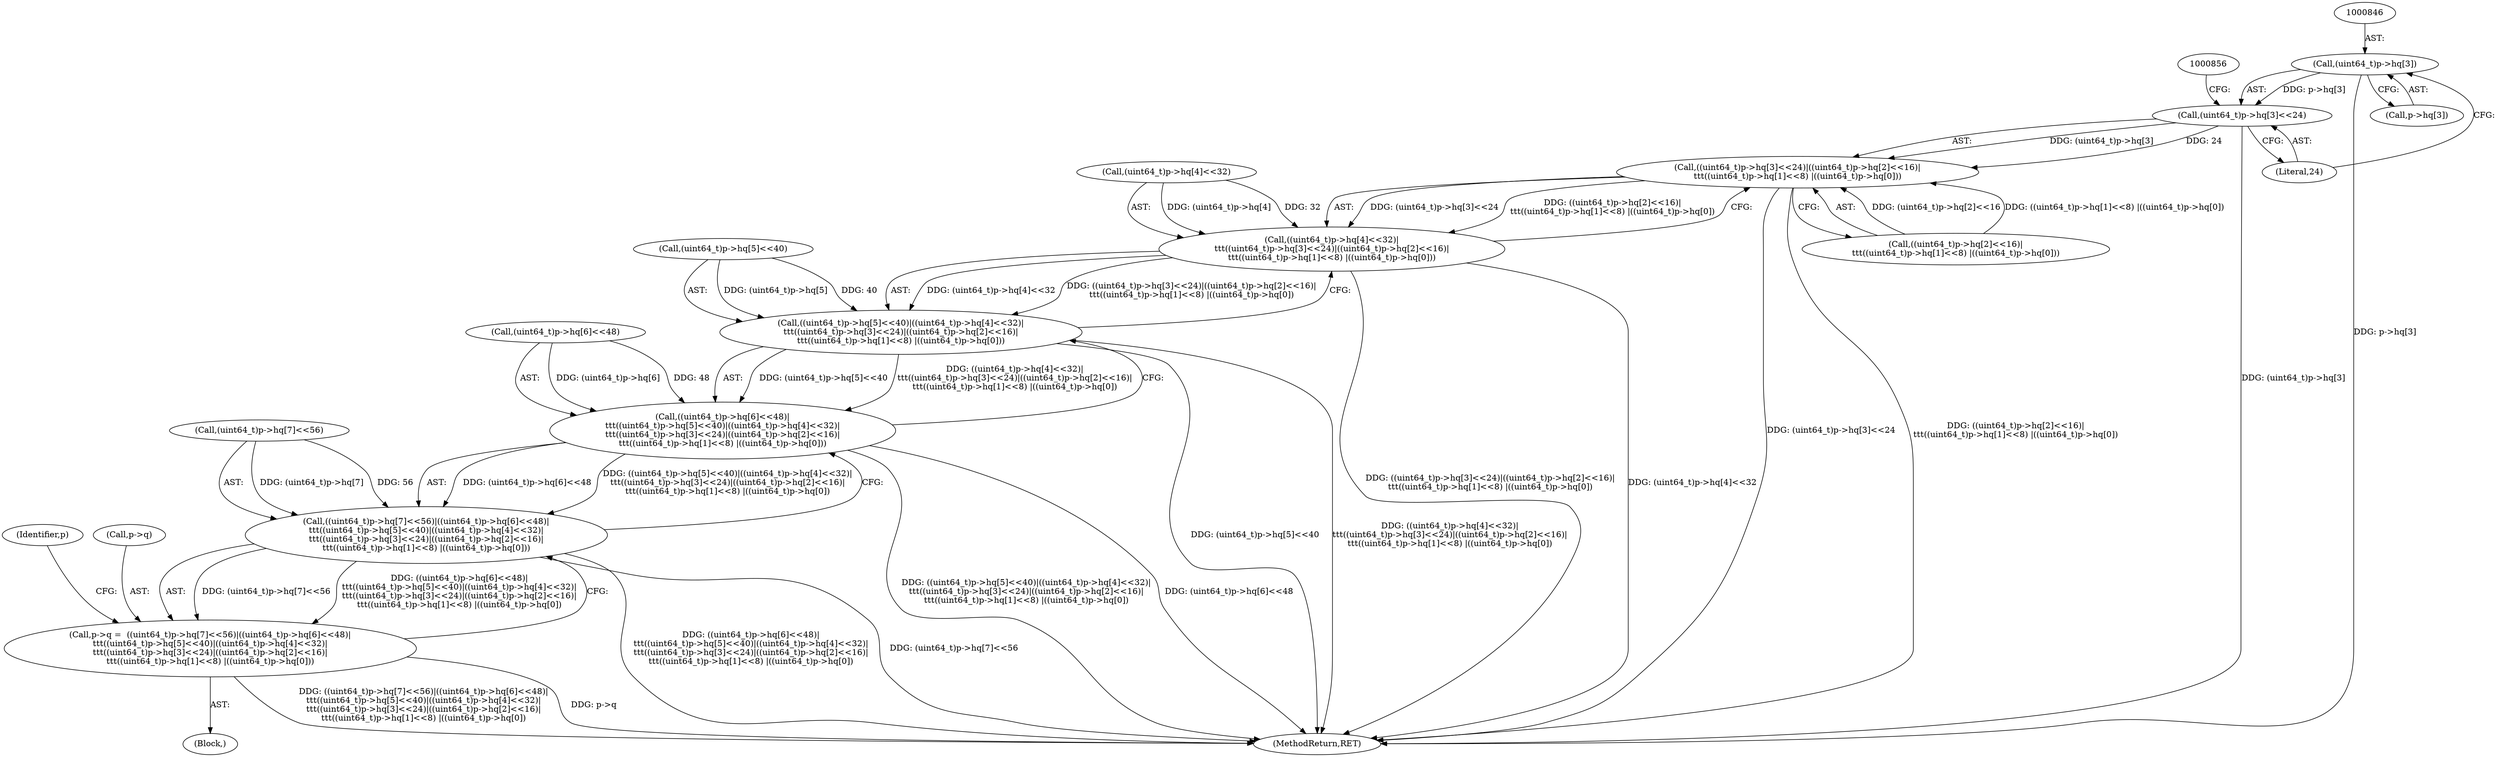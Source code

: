 digraph "0_file_27a14bc7ba285a0a5ebfdb55e54001aa11932b08@array" {
"1000845" [label="(Call,(uint64_t)p->hq[3])"];
"1000844" [label="(Call,(uint64_t)p->hq[3]<<24)"];
"1000843" [label="(Call,((uint64_t)p->hq[3]<<24)|((uint64_t)p->hq[2]<<16)|\n\t\t\t((uint64_t)p->hq[1]<<8) |((uint64_t)p->hq[0]))"];
"1000833" [label="(Call,((uint64_t)p->hq[4]<<32)|\n\t\t\t((uint64_t)p->hq[3]<<24)|((uint64_t)p->hq[2]<<16)|\n\t\t\t((uint64_t)p->hq[1]<<8) |((uint64_t)p->hq[0]))"];
"1000823" [label="(Call,((uint64_t)p->hq[5]<<40)|((uint64_t)p->hq[4]<<32)|\n\t\t\t((uint64_t)p->hq[3]<<24)|((uint64_t)p->hq[2]<<16)|\n\t\t\t((uint64_t)p->hq[1]<<8) |((uint64_t)p->hq[0]))"];
"1000813" [label="(Call,((uint64_t)p->hq[6]<<48)|\n\t\t\t((uint64_t)p->hq[5]<<40)|((uint64_t)p->hq[4]<<32)|\n\t\t\t((uint64_t)p->hq[3]<<24)|((uint64_t)p->hq[2]<<16)|\n\t\t\t((uint64_t)p->hq[1]<<8) |((uint64_t)p->hq[0]))"];
"1000803" [label="(Call,((uint64_t)p->hq[7]<<56)|((uint64_t)p->hq[6]<<48)|\n\t\t\t((uint64_t)p->hq[5]<<40)|((uint64_t)p->hq[4]<<32)|\n\t\t\t((uint64_t)p->hq[3]<<24)|((uint64_t)p->hq[2]<<16)|\n\t\t\t((uint64_t)p->hq[1]<<8) |((uint64_t)p->hq[0]))"];
"1000799" [label="(Call,p->q =  ((uint64_t)p->hq[7]<<56)|((uint64_t)p->hq[6]<<48)|\n\t\t\t((uint64_t)p->hq[5]<<40)|((uint64_t)p->hq[4]<<32)|\n\t\t\t((uint64_t)p->hq[3]<<24)|((uint64_t)p->hq[2]<<16)|\n\t\t\t((uint64_t)p->hq[1]<<8) |((uint64_t)p->hq[0]))"];
"1000823" [label="(Call,((uint64_t)p->hq[5]<<40)|((uint64_t)p->hq[4]<<32)|\n\t\t\t((uint64_t)p->hq[3]<<24)|((uint64_t)p->hq[2]<<16)|\n\t\t\t((uint64_t)p->hq[1]<<8) |((uint64_t)p->hq[0]))"];
"1000804" [label="(Call,(uint64_t)p->hq[7]<<56)"];
"1000122" [label="(Block,)"];
"1000799" [label="(Call,p->q =  ((uint64_t)p->hq[7]<<56)|((uint64_t)p->hq[6]<<48)|\n\t\t\t((uint64_t)p->hq[5]<<40)|((uint64_t)p->hq[4]<<32)|\n\t\t\t((uint64_t)p->hq[3]<<24)|((uint64_t)p->hq[2]<<16)|\n\t\t\t((uint64_t)p->hq[1]<<8) |((uint64_t)p->hq[0]))"];
"1000803" [label="(Call,((uint64_t)p->hq[7]<<56)|((uint64_t)p->hq[6]<<48)|\n\t\t\t((uint64_t)p->hq[5]<<40)|((uint64_t)p->hq[4]<<32)|\n\t\t\t((uint64_t)p->hq[3]<<24)|((uint64_t)p->hq[2]<<16)|\n\t\t\t((uint64_t)p->hq[1]<<8) |((uint64_t)p->hq[0]))"];
"1000902" [label="(MethodReturn,RET)"];
"1000845" [label="(Call,(uint64_t)p->hq[3])"];
"1000834" [label="(Call,(uint64_t)p->hq[4]<<32)"];
"1000844" [label="(Call,(uint64_t)p->hq[3]<<24)"];
"1000813" [label="(Call,((uint64_t)p->hq[6]<<48)|\n\t\t\t((uint64_t)p->hq[5]<<40)|((uint64_t)p->hq[4]<<32)|\n\t\t\t((uint64_t)p->hq[3]<<24)|((uint64_t)p->hq[2]<<16)|\n\t\t\t((uint64_t)p->hq[1]<<8) |((uint64_t)p->hq[0]))"];
"1000847" [label="(Call,p->hq[3])"];
"1000843" [label="(Call,((uint64_t)p->hq[3]<<24)|((uint64_t)p->hq[2]<<16)|\n\t\t\t((uint64_t)p->hq[1]<<8) |((uint64_t)p->hq[0]))"];
"1000824" [label="(Call,(uint64_t)p->hq[5]<<40)"];
"1000852" [label="(Literal,24)"];
"1000814" [label="(Call,(uint64_t)p->hq[6]<<48)"];
"1000881" [label="(Identifier,p)"];
"1000853" [label="(Call,((uint64_t)p->hq[2]<<16)|\n\t\t\t((uint64_t)p->hq[1]<<8) |((uint64_t)p->hq[0]))"];
"1000800" [label="(Call,p->q)"];
"1000833" [label="(Call,((uint64_t)p->hq[4]<<32)|\n\t\t\t((uint64_t)p->hq[3]<<24)|((uint64_t)p->hq[2]<<16)|\n\t\t\t((uint64_t)p->hq[1]<<8) |((uint64_t)p->hq[0]))"];
"1000845" -> "1000844"  [label="AST: "];
"1000845" -> "1000847"  [label="CFG: "];
"1000846" -> "1000845"  [label="AST: "];
"1000847" -> "1000845"  [label="AST: "];
"1000852" -> "1000845"  [label="CFG: "];
"1000845" -> "1000902"  [label="DDG: p->hq[3]"];
"1000845" -> "1000844"  [label="DDG: p->hq[3]"];
"1000844" -> "1000843"  [label="AST: "];
"1000844" -> "1000852"  [label="CFG: "];
"1000852" -> "1000844"  [label="AST: "];
"1000856" -> "1000844"  [label="CFG: "];
"1000844" -> "1000902"  [label="DDG: (uint64_t)p->hq[3]"];
"1000844" -> "1000843"  [label="DDG: (uint64_t)p->hq[3]"];
"1000844" -> "1000843"  [label="DDG: 24"];
"1000843" -> "1000833"  [label="AST: "];
"1000843" -> "1000853"  [label="CFG: "];
"1000853" -> "1000843"  [label="AST: "];
"1000833" -> "1000843"  [label="CFG: "];
"1000843" -> "1000902"  [label="DDG: (uint64_t)p->hq[3]<<24"];
"1000843" -> "1000902"  [label="DDG: ((uint64_t)p->hq[2]<<16)|\n\t\t\t((uint64_t)p->hq[1]<<8) |((uint64_t)p->hq[0])"];
"1000843" -> "1000833"  [label="DDG: (uint64_t)p->hq[3]<<24"];
"1000843" -> "1000833"  [label="DDG: ((uint64_t)p->hq[2]<<16)|\n\t\t\t((uint64_t)p->hq[1]<<8) |((uint64_t)p->hq[0])"];
"1000853" -> "1000843"  [label="DDG: (uint64_t)p->hq[2]<<16"];
"1000853" -> "1000843"  [label="DDG: ((uint64_t)p->hq[1]<<8) |((uint64_t)p->hq[0])"];
"1000833" -> "1000823"  [label="AST: "];
"1000834" -> "1000833"  [label="AST: "];
"1000823" -> "1000833"  [label="CFG: "];
"1000833" -> "1000902"  [label="DDG: ((uint64_t)p->hq[3]<<24)|((uint64_t)p->hq[2]<<16)|\n\t\t\t((uint64_t)p->hq[1]<<8) |((uint64_t)p->hq[0])"];
"1000833" -> "1000902"  [label="DDG: (uint64_t)p->hq[4]<<32"];
"1000833" -> "1000823"  [label="DDG: (uint64_t)p->hq[4]<<32"];
"1000833" -> "1000823"  [label="DDG: ((uint64_t)p->hq[3]<<24)|((uint64_t)p->hq[2]<<16)|\n\t\t\t((uint64_t)p->hq[1]<<8) |((uint64_t)p->hq[0])"];
"1000834" -> "1000833"  [label="DDG: (uint64_t)p->hq[4]"];
"1000834" -> "1000833"  [label="DDG: 32"];
"1000823" -> "1000813"  [label="AST: "];
"1000824" -> "1000823"  [label="AST: "];
"1000813" -> "1000823"  [label="CFG: "];
"1000823" -> "1000902"  [label="DDG: (uint64_t)p->hq[5]<<40"];
"1000823" -> "1000902"  [label="DDG: ((uint64_t)p->hq[4]<<32)|\n\t\t\t((uint64_t)p->hq[3]<<24)|((uint64_t)p->hq[2]<<16)|\n\t\t\t((uint64_t)p->hq[1]<<8) |((uint64_t)p->hq[0])"];
"1000823" -> "1000813"  [label="DDG: (uint64_t)p->hq[5]<<40"];
"1000823" -> "1000813"  [label="DDG: ((uint64_t)p->hq[4]<<32)|\n\t\t\t((uint64_t)p->hq[3]<<24)|((uint64_t)p->hq[2]<<16)|\n\t\t\t((uint64_t)p->hq[1]<<8) |((uint64_t)p->hq[0])"];
"1000824" -> "1000823"  [label="DDG: (uint64_t)p->hq[5]"];
"1000824" -> "1000823"  [label="DDG: 40"];
"1000813" -> "1000803"  [label="AST: "];
"1000814" -> "1000813"  [label="AST: "];
"1000803" -> "1000813"  [label="CFG: "];
"1000813" -> "1000902"  [label="DDG: ((uint64_t)p->hq[5]<<40)|((uint64_t)p->hq[4]<<32)|\n\t\t\t((uint64_t)p->hq[3]<<24)|((uint64_t)p->hq[2]<<16)|\n\t\t\t((uint64_t)p->hq[1]<<8) |((uint64_t)p->hq[0])"];
"1000813" -> "1000902"  [label="DDG: (uint64_t)p->hq[6]<<48"];
"1000813" -> "1000803"  [label="DDG: (uint64_t)p->hq[6]<<48"];
"1000813" -> "1000803"  [label="DDG: ((uint64_t)p->hq[5]<<40)|((uint64_t)p->hq[4]<<32)|\n\t\t\t((uint64_t)p->hq[3]<<24)|((uint64_t)p->hq[2]<<16)|\n\t\t\t((uint64_t)p->hq[1]<<8) |((uint64_t)p->hq[0])"];
"1000814" -> "1000813"  [label="DDG: (uint64_t)p->hq[6]"];
"1000814" -> "1000813"  [label="DDG: 48"];
"1000803" -> "1000799"  [label="AST: "];
"1000804" -> "1000803"  [label="AST: "];
"1000799" -> "1000803"  [label="CFG: "];
"1000803" -> "1000902"  [label="DDG: ((uint64_t)p->hq[6]<<48)|\n\t\t\t((uint64_t)p->hq[5]<<40)|((uint64_t)p->hq[4]<<32)|\n\t\t\t((uint64_t)p->hq[3]<<24)|((uint64_t)p->hq[2]<<16)|\n\t\t\t((uint64_t)p->hq[1]<<8) |((uint64_t)p->hq[0])"];
"1000803" -> "1000902"  [label="DDG: (uint64_t)p->hq[7]<<56"];
"1000803" -> "1000799"  [label="DDG: (uint64_t)p->hq[7]<<56"];
"1000803" -> "1000799"  [label="DDG: ((uint64_t)p->hq[6]<<48)|\n\t\t\t((uint64_t)p->hq[5]<<40)|((uint64_t)p->hq[4]<<32)|\n\t\t\t((uint64_t)p->hq[3]<<24)|((uint64_t)p->hq[2]<<16)|\n\t\t\t((uint64_t)p->hq[1]<<8) |((uint64_t)p->hq[0])"];
"1000804" -> "1000803"  [label="DDG: (uint64_t)p->hq[7]"];
"1000804" -> "1000803"  [label="DDG: 56"];
"1000799" -> "1000122"  [label="AST: "];
"1000800" -> "1000799"  [label="AST: "];
"1000881" -> "1000799"  [label="CFG: "];
"1000799" -> "1000902"  [label="DDG: ((uint64_t)p->hq[7]<<56)|((uint64_t)p->hq[6]<<48)|\n\t\t\t((uint64_t)p->hq[5]<<40)|((uint64_t)p->hq[4]<<32)|\n\t\t\t((uint64_t)p->hq[3]<<24)|((uint64_t)p->hq[2]<<16)|\n\t\t\t((uint64_t)p->hq[1]<<8) |((uint64_t)p->hq[0])"];
"1000799" -> "1000902"  [label="DDG: p->q"];
}
